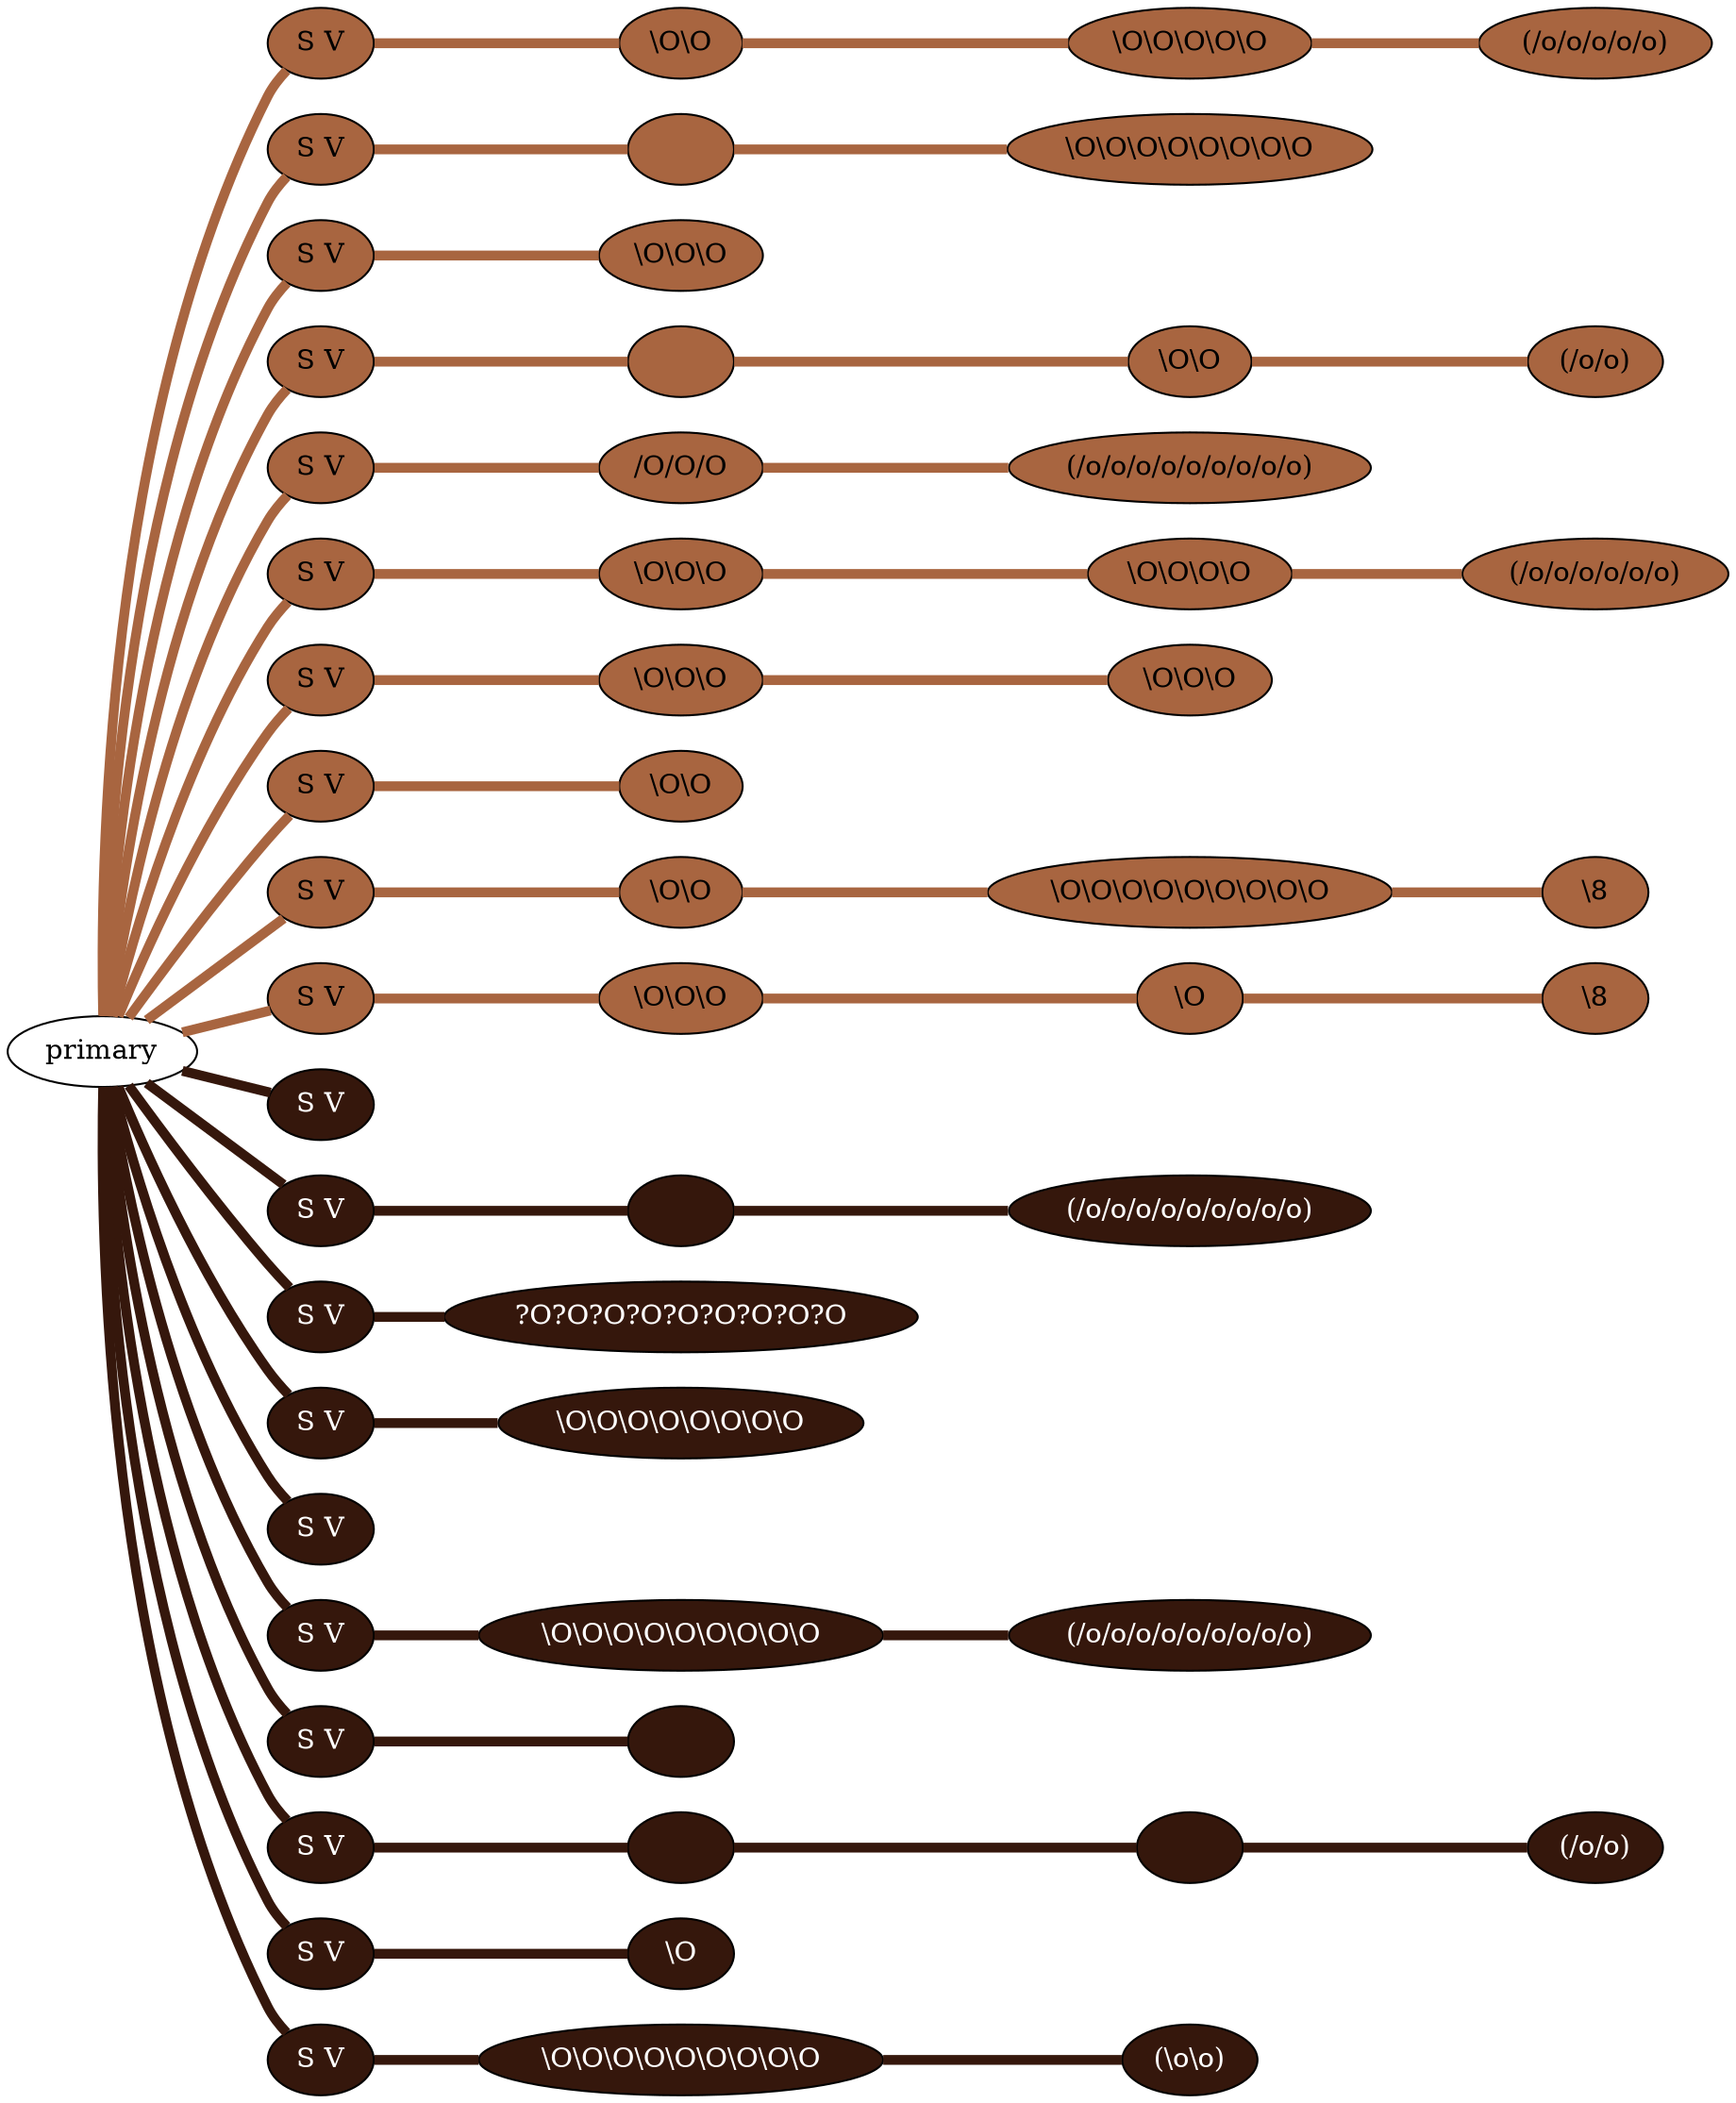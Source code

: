 graph {
 graph [rankdir=LR]
"1" [qtype="pendant_node", pendant_colors="#A86540", pendant_ply="S", pendant_attach="V", pendant_length="31.5", label="S V", style=filled, fillcolor="#A86540", fontcolor="#000000"]
"primary" -- "1" [qtype="pendant_link",penwidth=5,color="#A86540"]
"1:0" [qtype="knot_node", knot_value="2", knot_type="S", knot_position="3.5", knot_spin="Z", label="\\O\\O", style=filled, fillcolor="#A86540" , fontcolor="#000000"]
"1" -- "1:0" [qtype="knot_link",penwidth=5,color="#A86540"]
"1:1" [qtype="knot_node", knot_value="5", knot_type="S", knot_position="10.0", knot_spin="Z", label="\\O\\O\\O\\O\\O", style=filled, fillcolor="#A86540" , fontcolor="#000000"]
"1:0" -- "1:1" [qtype="knot_link",penwidth=5,color="#A86540"]
"1:2" [qtype="knot_node", knot_value="5", knot_type="L", knot_position="18.0", knot_spin="S", label="(/o/o/o/o/o)", style=filled, fillcolor="#A86540" , fontcolor="#000000"]
"1:1" -- "1:2" [qtype="knot_link",penwidth=5,color="#A86540"]
"2" [qtype="pendant_node", pendant_colors="#A86540", pendant_ply="S", pendant_attach="V", pendant_length="11.5", label="S V", style=filled, fillcolor="#A86540", fontcolor="#000000"]
"primary" -- "2" [qtype="pendant_link",penwidth=5,color="#A86540"]
"2:0" [qtype="knot_node", knot_value="1", knot_type="URNS?L", knot_position="0", knot_spin="Z", label="", style=filled, fillcolor="#A86540" , fontcolor="#000000"]
"2" -- "2:0" [qtype="knot_link",penwidth=5,color="#A86540"]
"2:1" [qtype="knot_node", knot_value="8", knot_type="S", knot_position="9.5", knot_spin="Z", label="\\O\\O\\O\\O\\O\\O\\O\\O", style=filled, fillcolor="#A86540" , fontcolor="#000000"]
"2:0" -- "2:1" [qtype="knot_link",penwidth=5,color="#A86540"]
"3" [qtype="pendant_node", pendant_colors="#A86540", pendant_ply="S", pendant_attach="V", pendant_length="4.5", label="S V", style=filled, fillcolor="#A86540", fontcolor="#000000"]
"primary" -- "3" [qtype="pendant_link",penwidth=5,color="#A86540"]
"3:0" [qtype="knot_node", knot_value="3", knot_type="S", knot_position="3.5", knot_spin="Z", label="\\O\\O\\O", style=filled, fillcolor="#A86540" , fontcolor="#000000"]
"3" -- "3:0" [qtype="knot_link",penwidth=5,color="#A86540"]
"4" [qtype="pendant_node", pendant_colors="#A86540", pendant_ply="S", pendant_attach="V", pendant_length="40.0", label="S V", style=filled, fillcolor="#A86540", fontcolor="#000000"]
"primary" -- "4" [qtype="pendant_link",penwidth=5,color="#A86540"]
"4:0" [qtype="knot_node", knot_value="1", knot_type="URNS?L", knot_position="0", knot_spin="Z", label="", style=filled, fillcolor="#A86540" , fontcolor="#000000"]
"4" -- "4:0" [qtype="knot_link",penwidth=5,color="#A86540"]
"4:1" [qtype="knot_node", knot_value="2", knot_type="S", knot_position="10.0", knot_spin="Z", label="\\O\\O", style=filled, fillcolor="#A86540" , fontcolor="#000000"]
"4:0" -- "4:1" [qtype="knot_link",penwidth=5,color="#A86540"]
"4:2" [qtype="knot_node", knot_value="2", knot_type="L", knot_position="19.5", knot_spin="S", label="(/o/o)", style=filled, fillcolor="#A86540" , fontcolor="#000000"]
"4:1" -- "4:2" [qtype="knot_link",penwidth=5,color="#A86540"]
"5" [qtype="pendant_node", pendant_colors="#A86540", pendant_ply="S", pendant_attach="V", pendant_length="32.0", label="S V", style=filled, fillcolor="#A86540", fontcolor="#000000"]
"primary" -- "5" [qtype="pendant_link",penwidth=5,color="#A86540"]
"5:0" [qtype="knot_node", knot_value="3", knot_type="S", knot_position="3.5", knot_spin="S", label="/O/O/O", style=filled, fillcolor="#A86540" , fontcolor="#000000"]
"5" -- "5:0" [qtype="knot_link",penwidth=5,color="#A86540"]
"5:1" [qtype="knot_node", knot_value="9", knot_type="L", knot_position="18.0", knot_spin="S", label="(/o/o/o/o/o/o/o/o/o)", style=filled, fillcolor="#A86540" , fontcolor="#000000"]
"5:0" -- "5:1" [qtype="knot_link",penwidth=5,color="#A86540"]
"6" [qtype="pendant_node", pendant_colors="#A86540", pendant_ply="S", pendant_attach="V", pendant_length="28.0", label="S V", style=filled, fillcolor="#A86540", fontcolor="#000000"]
"primary" -- "6" [qtype="pendant_link",penwidth=5,color="#A86540"]
"6:0" [qtype="knot_node", knot_value="3", knot_type="S", knot_position="4.0", knot_spin="Z", label="\\O\\O\\O", style=filled, fillcolor="#A86540" , fontcolor="#000000"]
"6" -- "6:0" [qtype="knot_link",penwidth=5,color="#A86540"]
"6:1" [qtype="knot_node", knot_value="4", knot_type="S", knot_position="9.5", knot_spin="Z", label="\\O\\O\\O\\O", style=filled, fillcolor="#A86540" , fontcolor="#000000"]
"6:0" -- "6:1" [qtype="knot_link",penwidth=5,color="#A86540"]
"6:2" [qtype="knot_node", knot_value="6", knot_type="L", knot_position="18.0", knot_spin="S", label="(/o/o/o/o/o/o)", style=filled, fillcolor="#A86540" , fontcolor="#000000"]
"6:1" -- "6:2" [qtype="knot_link",penwidth=5,color="#A86540"]
"7" [qtype="pendant_node", pendant_colors="#A86540", pendant_ply="S", pendant_attach="V", pendant_length="44.5", label="S V", style=filled, fillcolor="#A86540", fontcolor="#000000"]
"primary" -- "7" [qtype="pendant_link",penwidth=5,color="#A86540"]
"7:0" [qtype="knot_node", knot_value="3", knot_type="S", knot_position="4.0", knot_spin="Z", label="\\O\\O\\O", style=filled, fillcolor="#A86540" , fontcolor="#000000"]
"7" -- "7:0" [qtype="knot_link",penwidth=5,color="#A86540"]
"7:1" [qtype="knot_node", knot_value="3", knot_type="S", knot_position="10.0", knot_spin="Z", label="\\O\\O\\O", style=filled, fillcolor="#A86540" , fontcolor="#000000"]
"7:0" -- "7:1" [qtype="knot_link",penwidth=5,color="#A86540"]
"8" [qtype="pendant_node", pendant_colors="#A86540", pendant_ply="S", pendant_attach="V", pendant_length="4.5", label="S V", style=filled, fillcolor="#A86540", fontcolor="#000000"]
"primary" -- "8" [qtype="pendant_link",penwidth=5,color="#A86540"]
"8:0" [qtype="knot_node", knot_value="2", knot_type="S", knot_position="3.5", knot_spin="Z", label="\\O\\O", style=filled, fillcolor="#A86540" , fontcolor="#000000"]
"8" -- "8:0" [qtype="knot_link",penwidth=5,color="#A86540"]
"9" [qtype="pendant_node", pendant_colors="#A86540", pendant_ply="S", pendant_attach="V", pendant_length="35.0", label="S V", style=filled, fillcolor="#A86540", fontcolor="#000000"]
"primary" -- "9" [qtype="pendant_link",penwidth=5,color="#A86540"]
"9:0" [qtype="knot_node", knot_value="2", knot_type="S", knot_position="3.5", knot_spin="Z", label="\\O\\O", style=filled, fillcolor="#A86540" , fontcolor="#000000"]
"9" -- "9:0" [qtype="knot_link",penwidth=5,color="#A86540"]
"9:1" [qtype="knot_node", knot_value="9", knot_type="S", knot_position="9.5", knot_spin="Z", label="\\O\\O\\O\\O\\O\\O\\O\\O\\O", style=filled, fillcolor="#A86540" , fontcolor="#000000"]
"9:0" -- "9:1" [qtype="knot_link",penwidth=5,color="#A86540"]
"9:2" [qtype="knot_node", knot_value="1", knot_type="E", knot_position="19.5", knot_spin="Z", label="\\8", style=filled, fillcolor="#A86540" , fontcolor="#000000"]
"9:1" -- "9:2" [qtype="knot_link",penwidth=5,color="#A86540"]
"10" [qtype="pendant_node", pendant_colors="#A86540", pendant_ply="S", pendant_attach="V", pendant_length="38.0", label="S V", style=filled, fillcolor="#A86540", fontcolor="#000000"]
"primary" -- "10" [qtype="pendant_link",penwidth=5,color="#A86540"]
"10:0" [qtype="knot_node", knot_value="3", knot_type="S", knot_position="4.5", knot_spin="Z", label="\\O\\O\\O", style=filled, fillcolor="#A86540" , fontcolor="#000000"]
"10" -- "10:0" [qtype="knot_link",penwidth=5,color="#A86540"]
"10:1" [qtype="knot_node", knot_value="1", knot_type="S", knot_position="10.5", knot_spin="Z", label="\\O", style=filled, fillcolor="#A86540" , fontcolor="#000000"]
"10:0" -- "10:1" [qtype="knot_link",penwidth=5,color="#A86540"]
"10:2" [qtype="knot_node", knot_value="1", knot_type="E", knot_position="19.0", knot_spin="Z", label="\\8", style=filled, fillcolor="#A86540" , fontcolor="#000000"]
"10:1" -- "10:2" [qtype="knot_link",penwidth=5,color="#A86540"]
"11" [qtype="pendant_node", pendant_colors="#35170C", pendant_ply="S", pendant_attach="V", pendant_length="9.0", label="S V", style=filled, fillcolor="#35170C", fontcolor="#ffffff"]
"primary" -- "11" [qtype="pendant_link",penwidth=5,color="#35170C"]
"12" [qtype="pendant_node", pendant_colors="#35170C", pendant_ply="S", pendant_attach="V", pendant_length="37.5", label="S V", style=filled, fillcolor="#35170C", fontcolor="#ffffff"]
"primary" -- "12" [qtype="pendant_link",penwidth=5,color="#35170C"]
"12:0" [qtype="knot_node", knot_value="1", knot_type="URNS?L", knot_position="0", knot_spin="Z", label="", style=filled, fillcolor="#35170C" , fontcolor="#ffffff"]
"12" -- "12:0" [qtype="knot_link",penwidth=5,color="#35170C"]
"12:1" [qtype="knot_node", knot_value="9", knot_type="L", knot_position="17.0", knot_spin="S", label="(/o/o/o/o/o/o/o/o/o)", style=filled, fillcolor="#35170C" , fontcolor="#ffffff"]
"12:0" -- "12:1" [qtype="knot_link",penwidth=5,color="#35170C"]
"13" [qtype="pendant_node", pendant_colors="#35170C", pendant_ply="S", pendant_attach="V", pendant_length="13.0", label="S V", style=filled, fillcolor="#35170C", fontcolor="#ffffff"]
"primary" -- "13" [qtype="pendant_link",penwidth=5,color="#35170C"]
"13:0" [qtype="knot_node", knot_value="9", knot_type="S", knot_position="10.0", knot_spin="UUZUUUUUU", label="?O?O?O?O?O?O?O?O?O", style=filled, fillcolor="#35170C" , fontcolor="#ffffff"]
"13" -- "13:0" [qtype="knot_link",penwidth=5,color="#35170C"]
"14" [qtype="pendant_node", pendant_colors="#35170C", pendant_ply="S", pendant_attach="V", pendant_length="13.0", label="S V", style=filled, fillcolor="#35170C", fontcolor="#ffffff"]
"primary" -- "14" [qtype="pendant_link",penwidth=5,color="#35170C"]
"14:0" [qtype="knot_node", knot_value="8", knot_type="S", knot_position="10.0", knot_spin="Z", label="\\O\\O\\O\\O\\O\\O\\O\\O", style=filled, fillcolor="#35170C" , fontcolor="#ffffff"]
"14" -- "14:0" [qtype="knot_link",penwidth=5,color="#35170C"]
"15" [qtype="pendant_node", pendant_colors="#35170C", pendant_ply="S", pendant_attach="V", pendant_length="2.0", label="S V", style=filled, fillcolor="#35170C", fontcolor="#ffffff"]
"primary" -- "15" [qtype="pendant_link",penwidth=5,color="#35170C"]
"16" [qtype="pendant_node", pendant_colors="#35170C", pendant_ply="S", pendant_attach="V", pendant_length="28.0", label="S V", style=filled, fillcolor="#35170C", fontcolor="#ffffff"]
"primary" -- "16" [qtype="pendant_link",penwidth=5,color="#35170C"]
"16:0" [qtype="knot_node", knot_value="9", knot_type="S", knot_position="9.0", knot_spin="Z", label="\\O\\O\\O\\O\\O\\O\\O\\O\\O", style=filled, fillcolor="#35170C" , fontcolor="#ffffff"]
"16" -- "16:0" [qtype="knot_link",penwidth=5,color="#35170C"]
"16:1" [qtype="knot_node", knot_value="9", knot_type="L", knot_position="18.5", knot_spin="S", label="(/o/o/o/o/o/o/o/o/o)", style=filled, fillcolor="#35170C" , fontcolor="#ffffff"]
"16:0" -- "16:1" [qtype="knot_link",penwidth=5,color="#35170C"]
"17" [qtype="pendant_node", pendant_colors="#35170C", pendant_ply="S", pendant_attach="V", pendant_length="12.5", label="S V", style=filled, fillcolor="#35170C", fontcolor="#ffffff"]
"primary" -- "17" [qtype="pendant_link",penwidth=5,color="#35170C"]
"17:0" [qtype="knot_node", knot_value="1", knot_type="URNS?L", knot_position="0", knot_spin="Z", label="", style=filled, fillcolor="#35170C" , fontcolor="#ffffff"]
"17" -- "17:0" [qtype="knot_link",penwidth=5,color="#35170C"]
"18" [qtype="pendant_node", pendant_colors="#35170C", pendant_ply="S", pendant_attach="V", pendant_length="24.5", label="S V", style=filled, fillcolor="#35170C", fontcolor="#ffffff"]
"primary" -- "18" [qtype="pendant_link",penwidth=5,color="#35170C"]
"18:0" [qtype="knot_node", knot_value="1", knot_type="URNS?L", knot_position="0", knot_spin="Z", label="", style=filled, fillcolor="#35170C" , fontcolor="#ffffff"]
"18" -- "18:0" [qtype="knot_link",penwidth=5,color="#35170C"]
"18:1" [qtype="knot_node", knot_value="1", knot_type="URNS?L", knot_position="0", knot_spin="Z", label="", style=filled, fillcolor="#35170C" , fontcolor="#ffffff"]
"18:0" -- "18:1" [qtype="knot_link",penwidth=5,color="#35170C"]
"18:2" [qtype="knot_node", knot_value="2", knot_type="L", knot_position="15.0", knot_spin="S", label="(/o/o)", style=filled, fillcolor="#35170C" , fontcolor="#ffffff"]
"18:1" -- "18:2" [qtype="knot_link",penwidth=5,color="#35170C"]
"19" [qtype="pendant_node", pendant_colors="#35170C", pendant_ply="S", pendant_attach="V", pendant_length="37.5", label="S V", style=filled, fillcolor="#35170C", fontcolor="#ffffff"]
"primary" -- "19" [qtype="pendant_link",penwidth=5,color="#35170C"]
"19:0" [qtype="knot_node", knot_value="1", knot_type="S", knot_position="2.5", knot_spin="Z", label="\\O", style=filled, fillcolor="#35170C" , fontcolor="#ffffff"]
"19" -- "19:0" [qtype="knot_link",penwidth=5,color="#35170C"]
"20" [qtype="pendant_node", pendant_colors="#35170C", pendant_ply="S", pendant_attach="V", pendant_length="33.0", label="S V", style=filled, fillcolor="#35170C", fontcolor="#ffffff"]
"primary" -- "20" [qtype="pendant_link",penwidth=5,color="#35170C"]
"20:0" [qtype="knot_node", knot_value="9", knot_type="S", knot_position="10.0", knot_spin="Z", label="\\O\\O\\O\\O\\O\\O\\O\\O\\O", style=filled, fillcolor="#35170C" , fontcolor="#ffffff"]
"20" -- "20:0" [qtype="knot_link",penwidth=5,color="#35170C"]
"20:1" [qtype="knot_node", knot_value="2", knot_type="L", knot_position="17.5", knot_spin="Z", label="(\\o\\o)", style=filled, fillcolor="#35170C" , fontcolor="#ffffff"]
"20:0" -- "20:1" [qtype="knot_link",penwidth=5,color="#35170C"]
}
